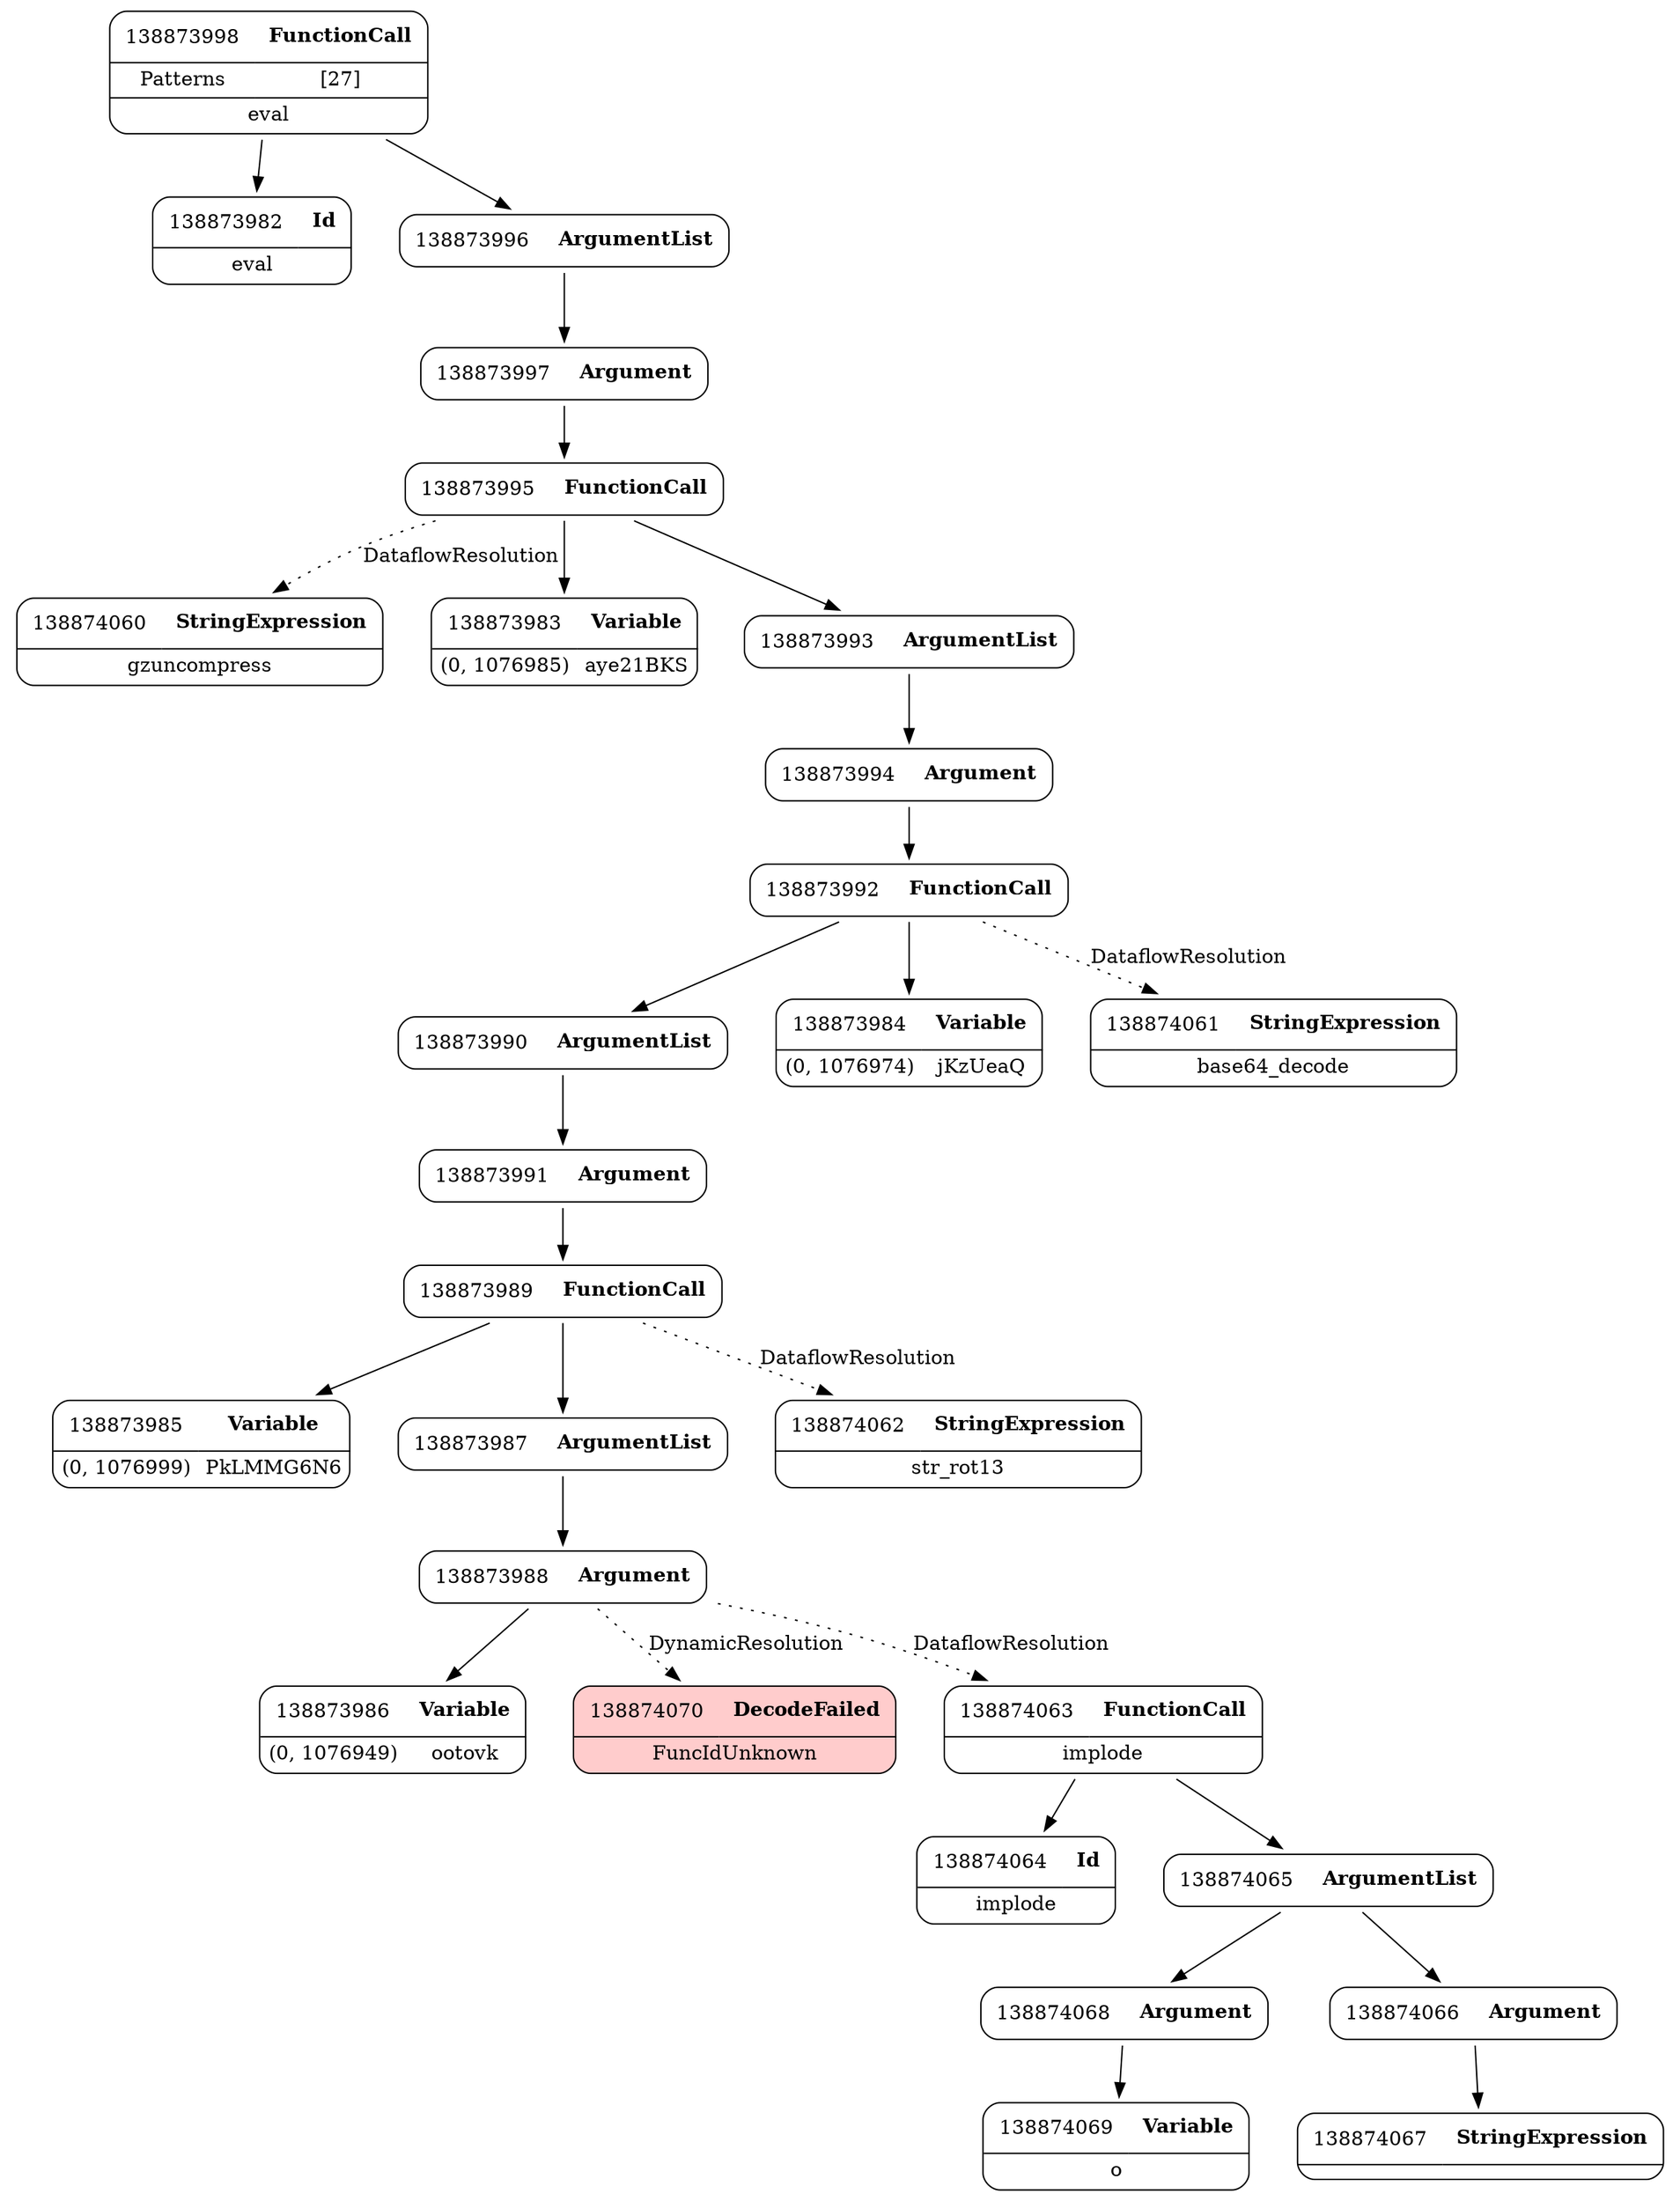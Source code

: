digraph ast {
node [shape=none];
138873991 [label=<<TABLE border='1' cellspacing='0' cellpadding='10' style='rounded' ><TR><TD border='0'>138873991</TD><TD border='0'><B>Argument</B></TD></TR></TABLE>>];
138873991 -> 138873989 [weight=2];
138873990 [label=<<TABLE border='1' cellspacing='0' cellpadding='10' style='rounded' ><TR><TD border='0'>138873990</TD><TD border='0'><B>ArgumentList</B></TD></TR></TABLE>>];
138873990 -> 138873991 [weight=2];
138873989 [label=<<TABLE border='1' cellspacing='0' cellpadding='10' style='rounded' ><TR><TD border='0'>138873989</TD><TD border='0'><B>FunctionCall</B></TD></TR></TABLE>>];
138873989 -> 138873985 [weight=2];
138873989 -> 138873987 [weight=2];
138873989 -> 138874062 [style=dotted,label=DataflowResolution];
138873988 [label=<<TABLE border='1' cellspacing='0' cellpadding='10' style='rounded' ><TR><TD border='0'>138873988</TD><TD border='0'><B>Argument</B></TD></TR></TABLE>>];
138873988 -> 138873986 [weight=2];
138873988 -> 138874070 [style=dotted,label=DynamicResolution];
138873988 -> 138874063 [style=dotted,label=DataflowResolution];
138873987 [label=<<TABLE border='1' cellspacing='0' cellpadding='10' style='rounded' ><TR><TD border='0'>138873987</TD><TD border='0'><B>ArgumentList</B></TD></TR></TABLE>>];
138873987 -> 138873988 [weight=2];
138873986 [label=<<TABLE border='1' cellspacing='0' cellpadding='10' style='rounded' ><TR><TD border='0'>138873986</TD><TD border='0'><B>Variable</B></TD></TR><HR/><TR><TD border='0' cellpadding='5'>(0, 1076949)</TD><TD border='0' cellpadding='5'>ootovk</TD></TR></TABLE>>];
138873985 [label=<<TABLE border='1' cellspacing='0' cellpadding='10' style='rounded' ><TR><TD border='0'>138873985</TD><TD border='0'><B>Variable</B></TD></TR><HR/><TR><TD border='0' cellpadding='5'>(0, 1076999)</TD><TD border='0' cellpadding='5'>PkLMMG6N6</TD></TR></TABLE>>];
138873984 [label=<<TABLE border='1' cellspacing='0' cellpadding='10' style='rounded' ><TR><TD border='0'>138873984</TD><TD border='0'><B>Variable</B></TD></TR><HR/><TR><TD border='0' cellpadding='5'>(0, 1076974)</TD><TD border='0' cellpadding='5'>jKzUeaQ</TD></TR></TABLE>>];
138874063 [label=<<TABLE border='1' cellspacing='0' cellpadding='10' style='rounded' ><TR><TD border='0'>138874063</TD><TD border='0'><B>FunctionCall</B></TD></TR><HR/><TR><TD border='0' cellpadding='5' colspan='2'>implode</TD></TR></TABLE>>];
138874063 -> 138874064 [weight=2];
138874063 -> 138874065 [weight=2];
138873998 [label=<<TABLE border='1' cellspacing='0' cellpadding='10' style='rounded' ><TR><TD border='0'>138873998</TD><TD border='0'><B>FunctionCall</B></TD></TR><HR/><TR><TD border='0' cellpadding='5'>Patterns</TD><TD border='0' cellpadding='5'>[27]</TD></TR><HR/><TR><TD border='0' cellpadding='5' colspan='2'>eval</TD></TR></TABLE>>];
138873998 -> 138873982 [weight=2];
138873998 -> 138873996 [weight=2];
138874062 [label=<<TABLE border='1' cellspacing='0' cellpadding='10' style='rounded' ><TR><TD border='0'>138874062</TD><TD border='0'><B>StringExpression</B></TD></TR><HR/><TR><TD border='0' cellpadding='5' colspan='2'>str_rot13</TD></TR></TABLE>>];
138873997 [label=<<TABLE border='1' cellspacing='0' cellpadding='10' style='rounded' ><TR><TD border='0'>138873997</TD><TD border='0'><B>Argument</B></TD></TR></TABLE>>];
138873997 -> 138873995 [weight=2];
138874061 [label=<<TABLE border='1' cellspacing='0' cellpadding='10' style='rounded' ><TR><TD border='0'>138874061</TD><TD border='0'><B>StringExpression</B></TD></TR><HR/><TR><TD border='0' cellpadding='5' colspan='2'>base64_decode</TD></TR></TABLE>>];
138873996 [label=<<TABLE border='1' cellspacing='0' cellpadding='10' style='rounded' ><TR><TD border='0'>138873996</TD><TD border='0'><B>ArgumentList</B></TD></TR></TABLE>>];
138873996 -> 138873997 [weight=2];
138874060 [label=<<TABLE border='1' cellspacing='0' cellpadding='10' style='rounded' ><TR><TD border='0'>138874060</TD><TD border='0'><B>StringExpression</B></TD></TR><HR/><TR><TD border='0' cellpadding='5' colspan='2'>gzuncompress</TD></TR></TABLE>>];
138873995 [label=<<TABLE border='1' cellspacing='0' cellpadding='10' style='rounded' ><TR><TD border='0'>138873995</TD><TD border='0'><B>FunctionCall</B></TD></TR></TABLE>>];
138873995 -> 138873983 [weight=2];
138873995 -> 138873993 [weight=2];
138873995 -> 138874060 [style=dotted,label=DataflowResolution];
138873994 [label=<<TABLE border='1' cellspacing='0' cellpadding='10' style='rounded' ><TR><TD border='0'>138873994</TD><TD border='0'><B>Argument</B></TD></TR></TABLE>>];
138873994 -> 138873992 [weight=2];
138873993 [label=<<TABLE border='1' cellspacing='0' cellpadding='10' style='rounded' ><TR><TD border='0'>138873993</TD><TD border='0'><B>ArgumentList</B></TD></TR></TABLE>>];
138873993 -> 138873994 [weight=2];
138873992 [label=<<TABLE border='1' cellspacing='0' cellpadding='10' style='rounded' ><TR><TD border='0'>138873992</TD><TD border='0'><B>FunctionCall</B></TD></TR></TABLE>>];
138873992 -> 138873984 [weight=2];
138873992 -> 138873990 [weight=2];
138873992 -> 138874061 [style=dotted,label=DataflowResolution];
138874070 [label=<<TABLE border='1' cellspacing='0' cellpadding='10' style='rounded' bgcolor='#FFCCCC' ><TR><TD border='0'>138874070</TD><TD border='0'><B>DecodeFailed</B></TD></TR><HR/><TR><TD border='0' cellpadding='5' colspan='2'>FuncIdUnknown</TD></TR></TABLE>>];
138874069 [label=<<TABLE border='1' cellspacing='0' cellpadding='10' style='rounded' ><TR><TD border='0'>138874069</TD><TD border='0'><B>Variable</B></TD></TR><HR/><TR><TD border='0' cellpadding='5' colspan='2'>o</TD></TR></TABLE>>];
138874068 [label=<<TABLE border='1' cellspacing='0' cellpadding='10' style='rounded' ><TR><TD border='0'>138874068</TD><TD border='0'><B>Argument</B></TD></TR></TABLE>>];
138874068 -> 138874069 [weight=2];
138874067 [label=<<TABLE border='1' cellspacing='0' cellpadding='10' style='rounded' ><TR><TD border='0'>138874067</TD><TD border='0'><B>StringExpression</B></TD></TR><HR/><TR><TD border='0' cellpadding='5' colspan='2'></TD></TR></TABLE>>];
138874066 [label=<<TABLE border='1' cellspacing='0' cellpadding='10' style='rounded' ><TR><TD border='0'>138874066</TD><TD border='0'><B>Argument</B></TD></TR></TABLE>>];
138874066 -> 138874067 [weight=2];
138874065 [label=<<TABLE border='1' cellspacing='0' cellpadding='10' style='rounded' ><TR><TD border='0'>138874065</TD><TD border='0'><B>ArgumentList</B></TD></TR></TABLE>>];
138874065 -> 138874066 [weight=2];
138874065 -> 138874068 [weight=2];
138874064 [label=<<TABLE border='1' cellspacing='0' cellpadding='10' style='rounded' ><TR><TD border='0'>138874064</TD><TD border='0'><B>Id</B></TD></TR><HR/><TR><TD border='0' cellpadding='5' colspan='2'>implode</TD></TR></TABLE>>];
138873983 [label=<<TABLE border='1' cellspacing='0' cellpadding='10' style='rounded' ><TR><TD border='0'>138873983</TD><TD border='0'><B>Variable</B></TD></TR><HR/><TR><TD border='0' cellpadding='5'>(0, 1076985)</TD><TD border='0' cellpadding='5'>aye21BKS</TD></TR></TABLE>>];
138873982 [label=<<TABLE border='1' cellspacing='0' cellpadding='10' style='rounded' ><TR><TD border='0'>138873982</TD><TD border='0'><B>Id</B></TD></TR><HR/><TR><TD border='0' cellpadding='5' colspan='2'>eval</TD></TR></TABLE>>];
}
